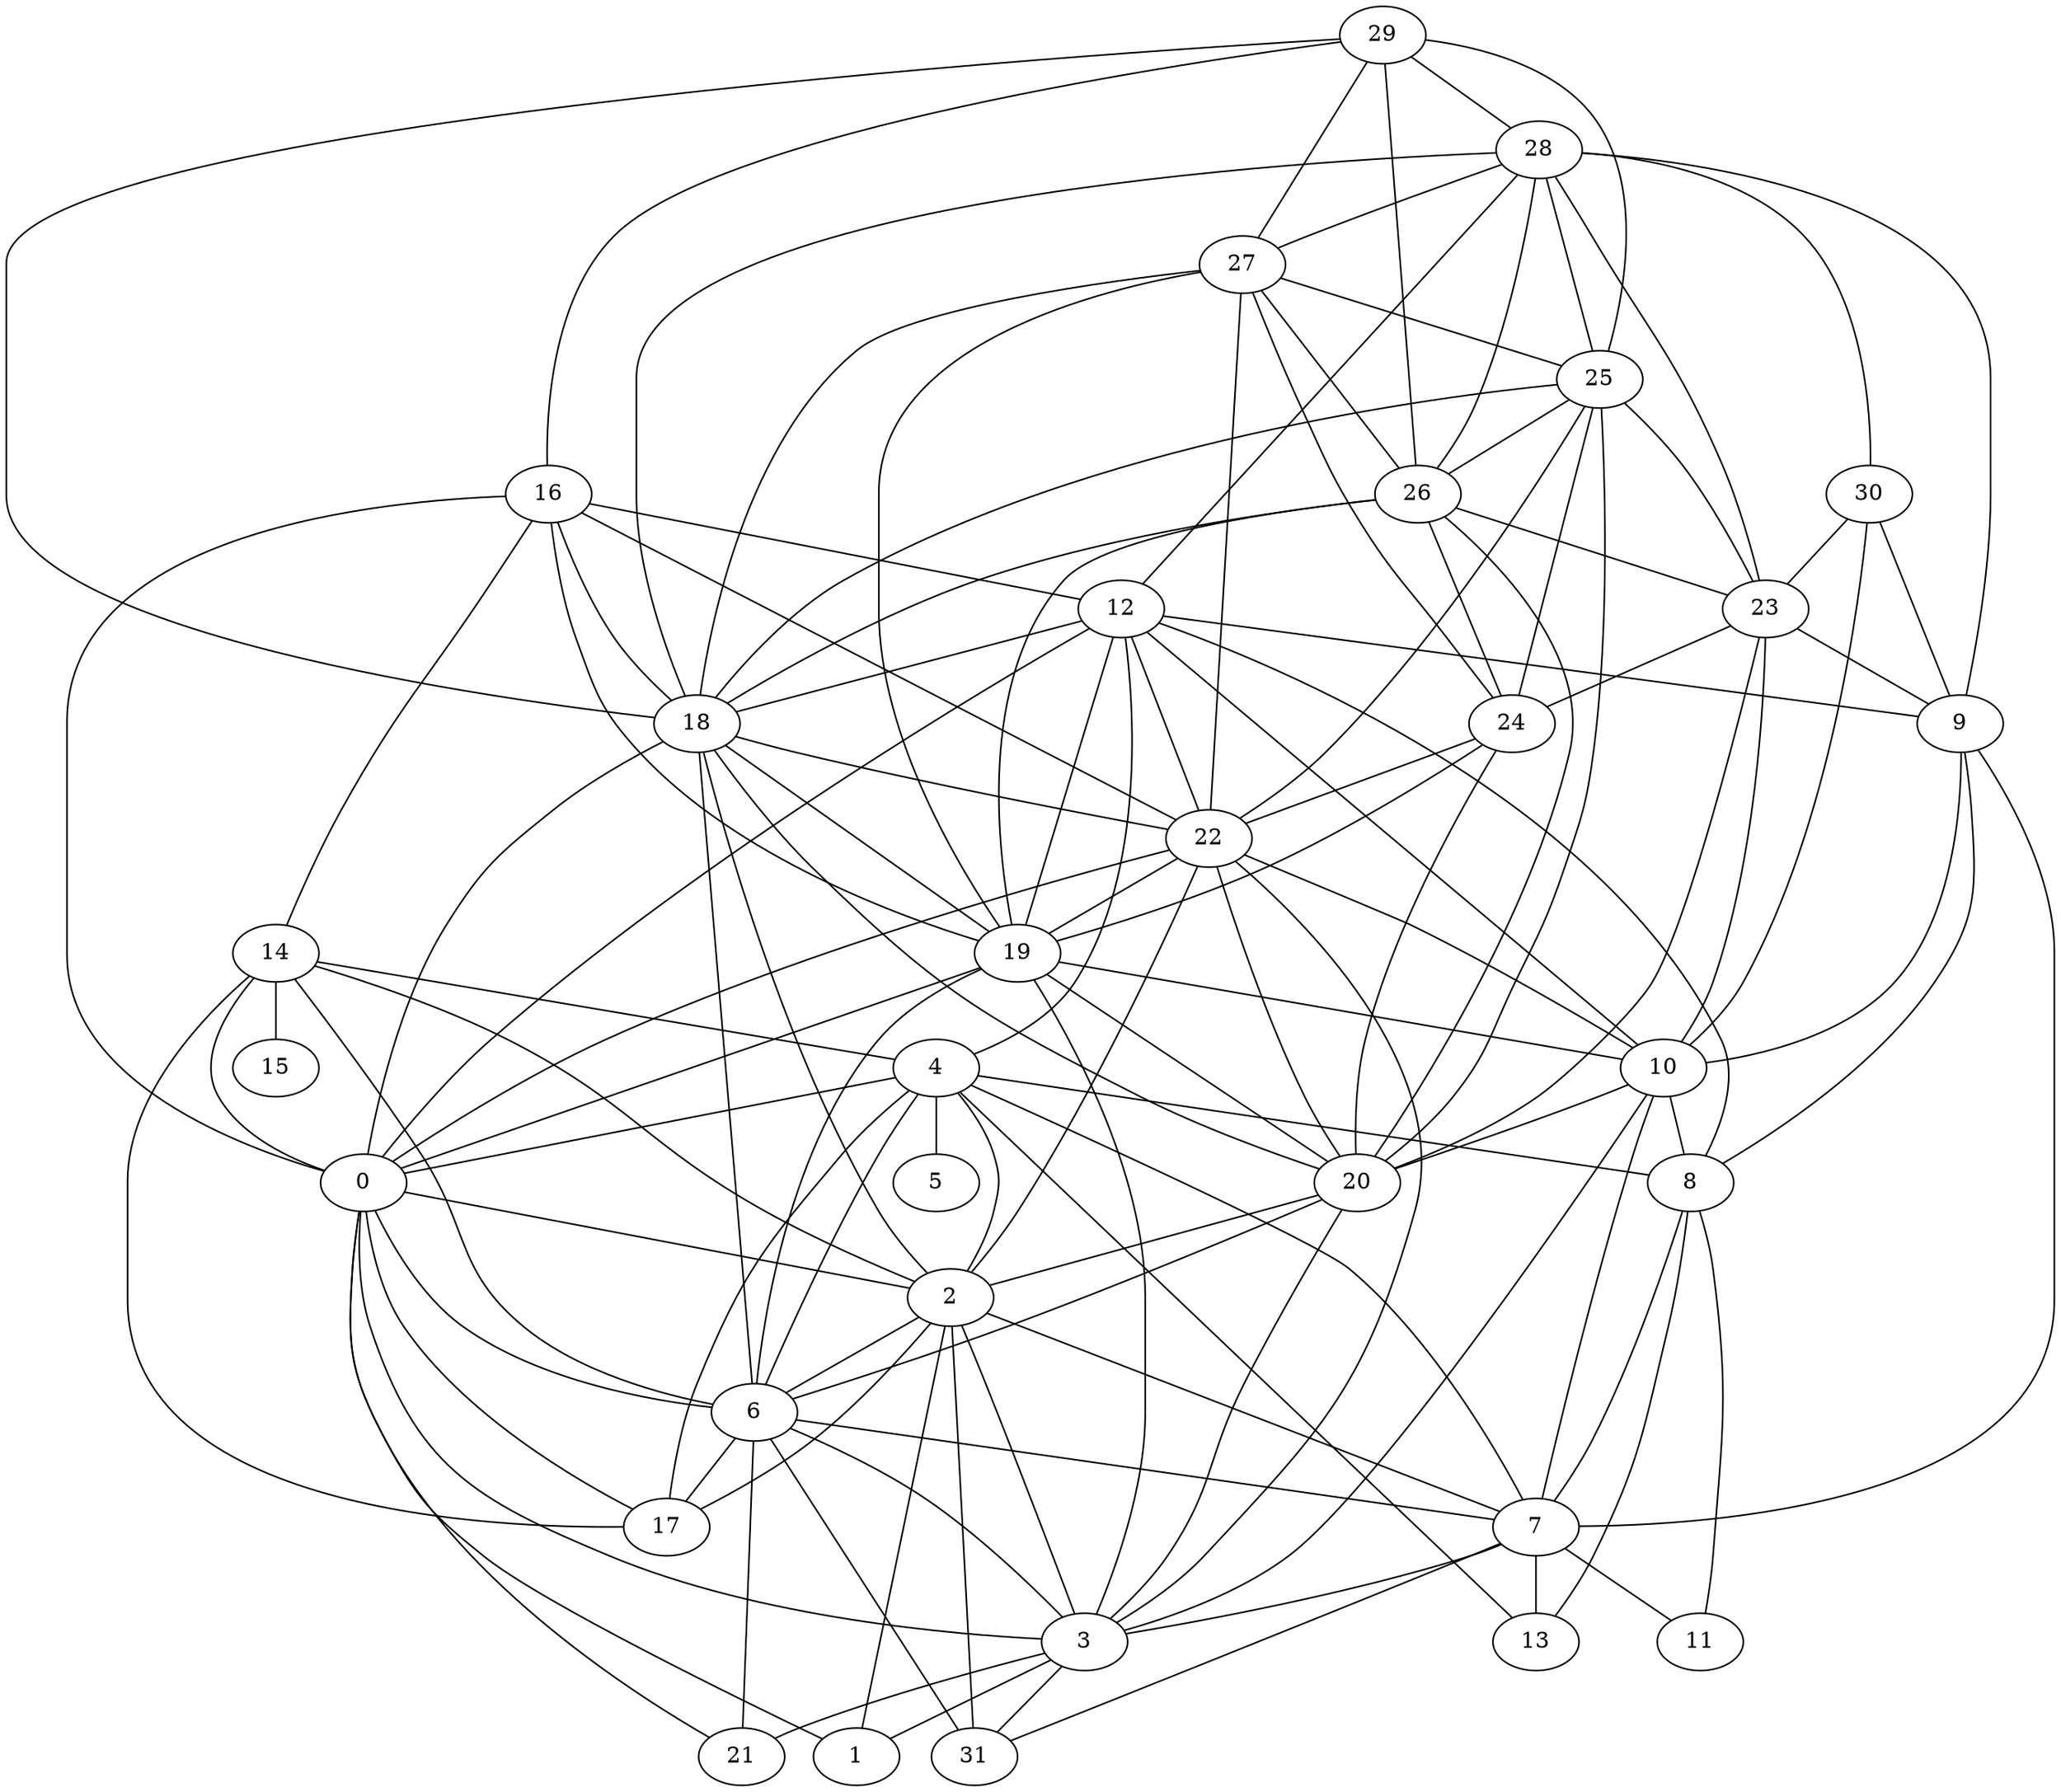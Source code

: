 graph G {
0;
1;
2;
3;
4;
5;
6;
7;
8;
9;
10;
11;
12;
13;
14;
15;
16;
17;
18;
19;
20;
21;
22;
23;
24;
25;
26;
27;
28;
29;
30;
31;
0--1 ;
2--1 ;
3--1 ;
4--5 ;
6--7 ;
2--7 ;
8--7 ;
4--7 ;
9--7 ;
10--7 ;
8--11 ;
7--11 ;
4--8 ;
12--8 ;
9--8 ;
10--8 ;
4--13 ;
8--13 ;
7--13 ;
14--4 ;
12--4 ;
14--15 ;
16--14 ;
14--17 ;
4--17 ;
0--17 ;
2--17 ;
6--17 ;
2--6 ;
4--6 ;
14--6 ;
0--6 ;
18--6 ;
19--6 ;
20--6 ;
0--21 ;
6--21 ;
3--21 ;
7--3 ;
2--3 ;
6--3 ;
0--3 ;
22--3 ;
19--3 ;
10--3 ;
20--3 ;
23--24 ;
25--24 ;
26--24 ;
27--24 ;
28--26 ;
29--26 ;
25--26 ;
27--26 ;
12--19 ;
16--19 ;
22--19 ;
18--19 ;
27--19 ;
26--19 ;
24--19 ;
28--27 ;
29--27 ;
12--22 ;
16--22 ;
18--22 ;
27--22 ;
25--22 ;
24--22 ;
28--25 ;
29--25 ;
27--25 ;
10--20 ;
22--20 ;
19--20 ;
18--20 ;
25--20 ;
26--20 ;
23--20 ;
24--20 ;
28--23 ;
30--23 ;
26--23 ;
25--23 ;
19--10 ;
22--10 ;
12--10 ;
9--10 ;
30--10 ;
23--10 ;
28--30 ;
12--9 ;
28--9 ;
30--9 ;
23--9 ;
29--28 ;
16--12 ;
28--12 ;
4--0 ;
14--0 ;
16--0 ;
12--0 ;
18--0 ;
22--0 ;
19--0 ;
29--16 ;
12--18 ;
16--18 ;
29--18 ;
28--18 ;
27--18 ;
25--18 ;
26--18 ;
0--2 ;
4--2 ;
14--2 ;
18--2 ;
22--2 ;
20--2 ;
2--31 ;
6--31 ;
7--31 ;
3--31 ;
}
